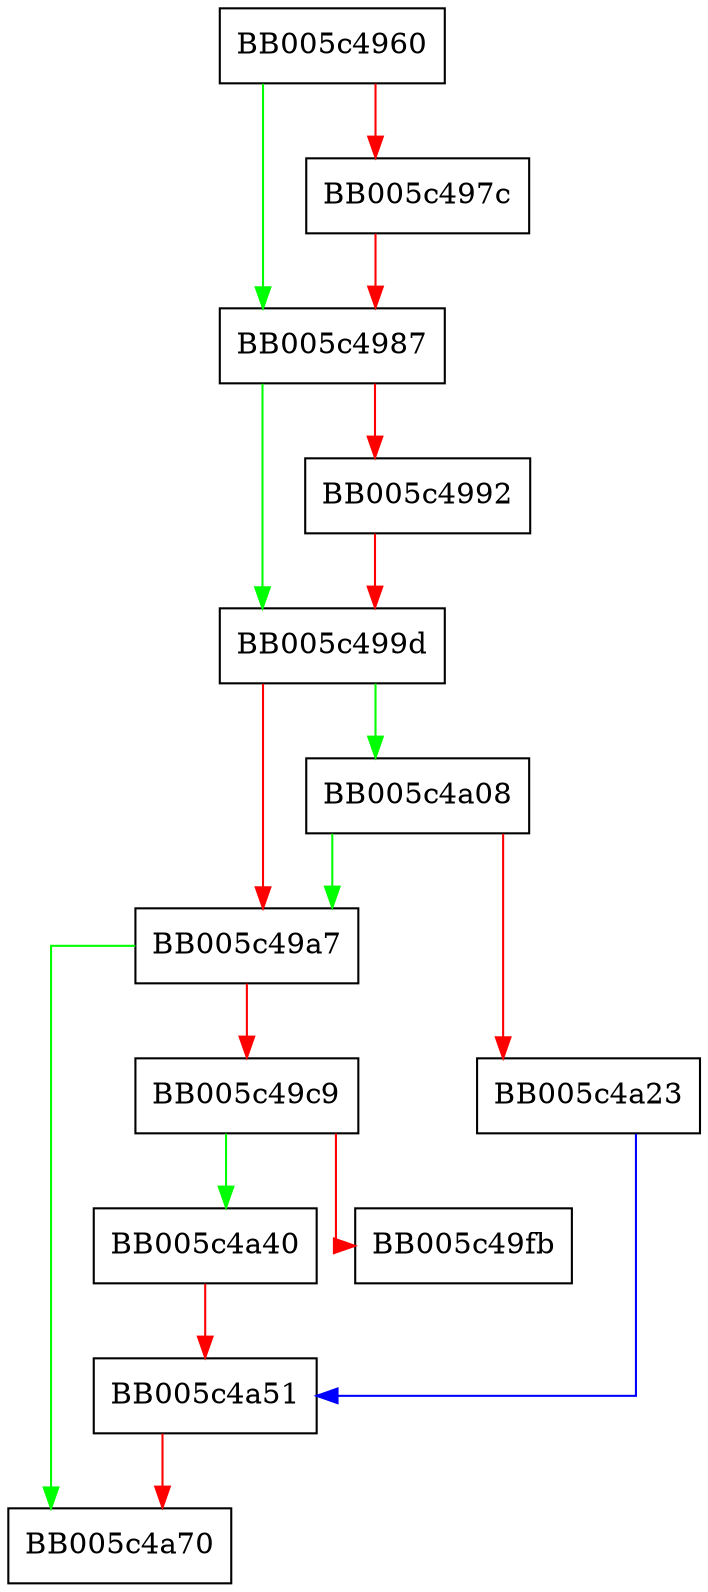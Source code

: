 digraph EVP_PBE_alg_add {
  node [shape="box"];
  graph [splines=ortho];
  BB005c4960 -> BB005c4987 [color="green"];
  BB005c4960 -> BB005c497c [color="red"];
  BB005c497c -> BB005c4987 [color="red"];
  BB005c4987 -> BB005c499d [color="green"];
  BB005c4987 -> BB005c4992 [color="red"];
  BB005c4992 -> BB005c499d [color="red"];
  BB005c499d -> BB005c4a08 [color="green"];
  BB005c499d -> BB005c49a7 [color="red"];
  BB005c49a7 -> BB005c4a70 [color="green"];
  BB005c49a7 -> BB005c49c9 [color="red"];
  BB005c49c9 -> BB005c4a40 [color="green"];
  BB005c49c9 -> BB005c49fb [color="red"];
  BB005c4a08 -> BB005c49a7 [color="green"];
  BB005c4a08 -> BB005c4a23 [color="red"];
  BB005c4a23 -> BB005c4a51 [color="blue"];
  BB005c4a40 -> BB005c4a51 [color="red"];
  BB005c4a51 -> BB005c4a70 [color="red"];
}